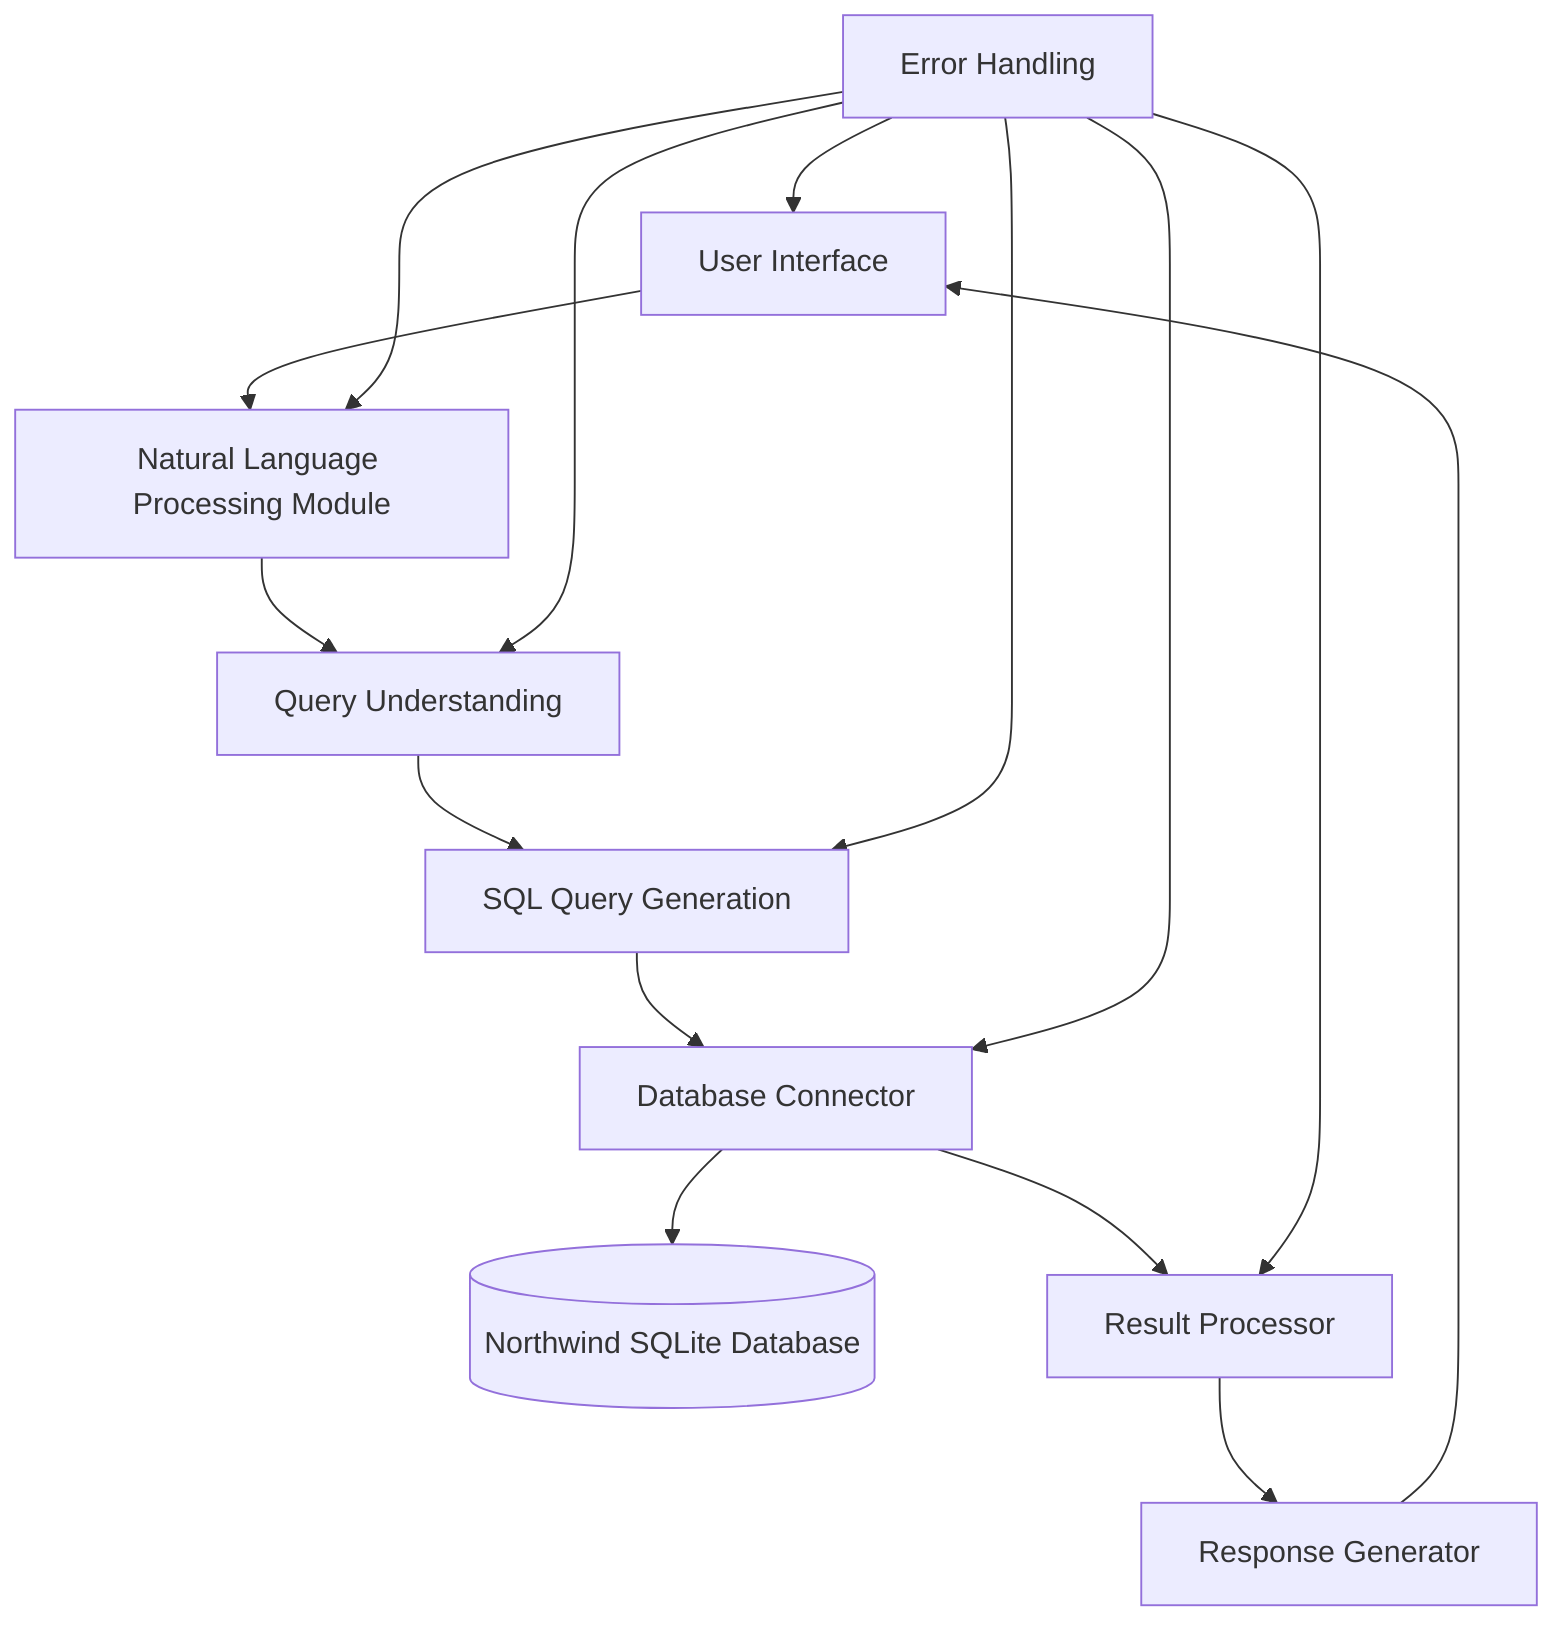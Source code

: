 graph TD
    A[User Interface] --> B[Natural Language Processing Module]
    B --> C[Query Understanding]
    C --> D[SQL Query Generation]
    D --> E[Database Connector]
    E --> F[(Northwind SQLite Database)]
    E --> G[Result Processor]
    G --> H[Response Generator]
    H --> A
    I[Error Handling] --> A
    I --> B
    I --> C
    I --> D
    I --> E
    I --> G